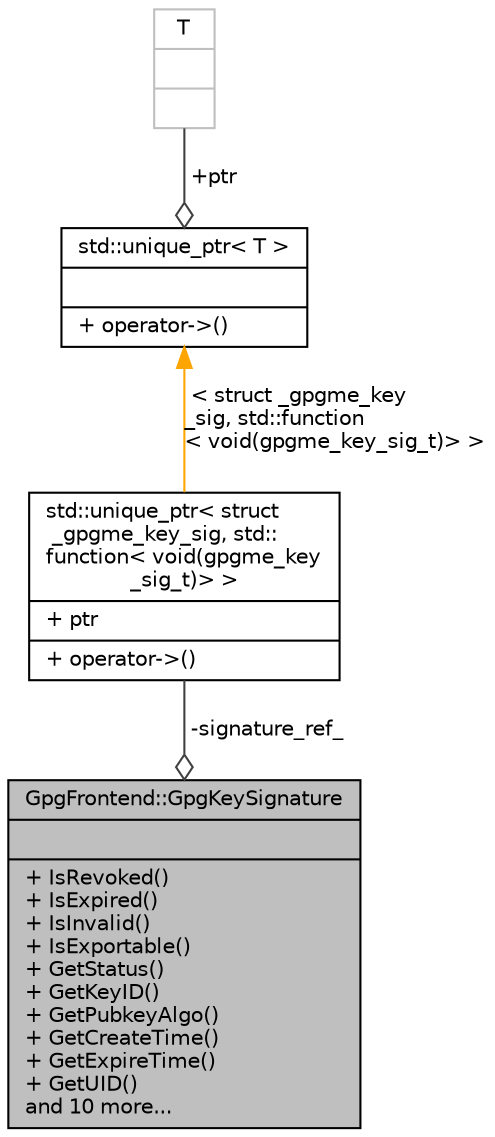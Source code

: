 digraph "GpgFrontend::GpgKeySignature"
{
 // INTERACTIVE_SVG=YES
 // LATEX_PDF_SIZE
  edge [fontname="Helvetica",fontsize="10",labelfontname="Helvetica",labelfontsize="10"];
  node [fontname="Helvetica",fontsize="10",shape=record];
  Node1 [label="{GpgFrontend::GpgKeySignature\n||+ IsRevoked()\l+ IsExpired()\l+ IsInvalid()\l+ IsExportable()\l+ GetStatus()\l+ GetKeyID()\l+ GetPubkeyAlgo()\l+ GetCreateTime()\l+ GetExpireTime()\l+ GetUID()\land 10 more...\l}",height=0.2,width=0.4,color="black", fillcolor="grey75", style="filled", fontcolor="black",tooltip=" "];
  Node2 -> Node1 [color="grey25",fontsize="10",style="solid",label=" -signature_ref_" ,arrowhead="odiamond",fontname="Helvetica"];
  Node2 [label="{std::unique_ptr\< struct\l _gpgme_key_sig, std::\lfunction\< void(gpgme_key\l_sig_t)\> \>\n|+ ptr\l|+ operator-\>()\l}",height=0.2,width=0.4,color="black", fillcolor="white", style="filled",tooltip=" "];
  Node3 -> Node2 [dir="back",color="orange",fontsize="10",style="solid",label=" \< struct _gpgme_key\l_sig, std::function\l\< void(gpgme_key_sig_t)\> \>" ,fontname="Helvetica"];
  Node3 [label="{std::unique_ptr\< T \>\n||+ operator-\>()\l}",height=0.2,width=0.4,color="black", fillcolor="white", style="filled",tooltip=" "];
  Node4 -> Node3 [color="grey25",fontsize="10",style="solid",label=" +ptr" ,arrowhead="odiamond",fontname="Helvetica"];
  Node4 [label="{T\n||}",height=0.2,width=0.4,color="grey75", fillcolor="white", style="filled",tooltip=" "];
}
